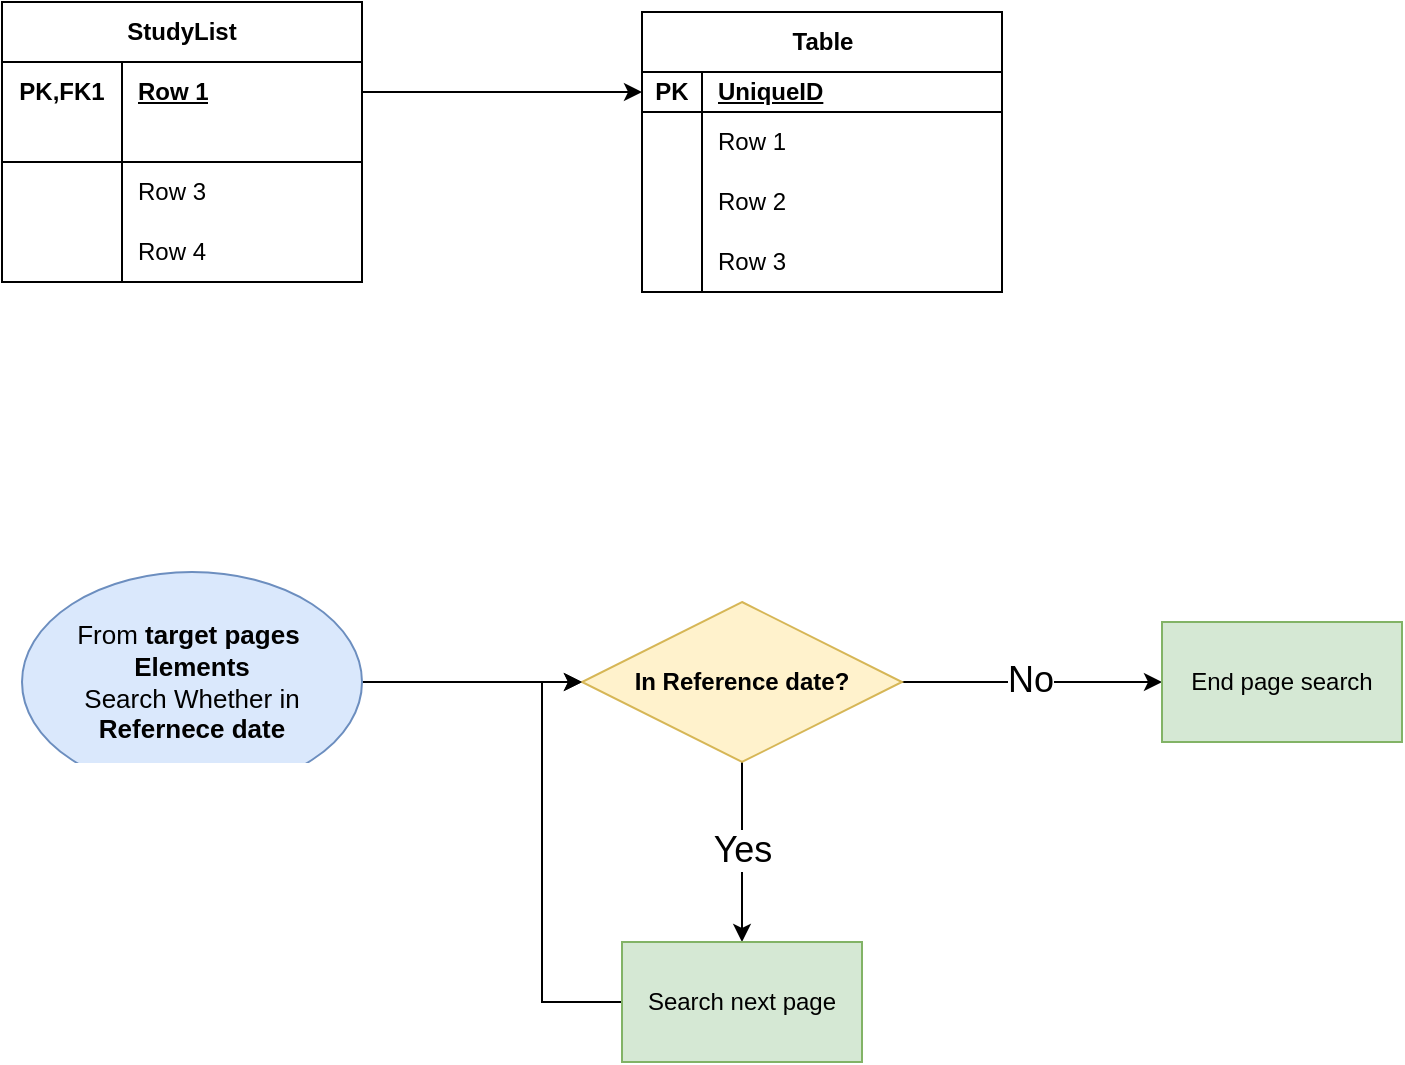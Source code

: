 <mxfile version="24.2.2" type="github">
  <diagram name="페이지-1" id="iTq08FwdrYarTpHiojYD">
    <mxGraphModel dx="3088" dy="780" grid="1" gridSize="10" guides="1" tooltips="1" connect="1" arrows="1" fold="1" page="1" pageScale="1" pageWidth="827" pageHeight="1169" math="0" shadow="0">
      <root>
        <mxCell id="0" />
        <mxCell id="1" parent="0" />
        <mxCell id="Q2ZMowQD-iI0OwTtWh_3-12" value="" style="edgeStyle=orthogonalEdgeStyle;rounded=0;orthogonalLoop=1;jettySize=auto;html=1;" parent="1" source="Q2ZMowQD-iI0OwTtWh_3-6" target="Q2ZMowQD-iI0OwTtWh_3-11" edge="1">
          <mxGeometry relative="1" as="geometry" />
        </mxCell>
        <mxCell id="Q2ZMowQD-iI0OwTtWh_3-6" value="&lt;span style=&quot;font-size: 13px;&quot;&gt;From &lt;b&gt;target pages&amp;nbsp;&lt;/b&gt;&lt;/span&gt;&lt;div&gt;&lt;span style=&quot;font-size: 13px;&quot;&gt;&lt;b&gt;Elements&lt;/b&gt;&lt;/span&gt;&lt;/div&gt;&lt;div&gt;&lt;span style=&quot;font-size: 13px;&quot;&gt;Search Whether in &lt;b&gt;Refernece date&lt;/b&gt;&lt;/span&gt;&lt;/div&gt;" style="ellipse;whiteSpace=wrap;html=1;fillColor=#dae8fc;strokeColor=#6c8ebf;" parent="1" vertex="1">
          <mxGeometry x="-840" y="465" width="170" height="110" as="geometry" />
        </mxCell>
        <mxCell id="Q2ZMowQD-iI0OwTtWh_3-14" value="" style="edgeStyle=orthogonalEdgeStyle;rounded=0;orthogonalLoop=1;jettySize=auto;html=1;" parent="1" source="Q2ZMowQD-iI0OwTtWh_3-11" target="Q2ZMowQD-iI0OwTtWh_3-13" edge="1">
          <mxGeometry relative="1" as="geometry">
            <Array as="points">
              <mxPoint x="-480" y="660" />
              <mxPoint x="-480" y="660" />
            </Array>
          </mxGeometry>
        </mxCell>
        <mxCell id="Q2ZMowQD-iI0OwTtWh_3-17" value="Yes" style="edgeLabel;html=1;align=center;verticalAlign=middle;resizable=0;points=[];fontSize=18;fontStyle=0" parent="Q2ZMowQD-iI0OwTtWh_3-14" vertex="1" connectable="0">
          <mxGeometry x="-0.02" relative="1" as="geometry">
            <mxPoint as="offset" />
          </mxGeometry>
        </mxCell>
        <mxCell id="Q2ZMowQD-iI0OwTtWh_3-16" value="" style="edgeStyle=orthogonalEdgeStyle;rounded=0;orthogonalLoop=1;jettySize=auto;html=1;" parent="1" source="Q2ZMowQD-iI0OwTtWh_3-11" target="Q2ZMowQD-iI0OwTtWh_3-15" edge="1">
          <mxGeometry relative="1" as="geometry" />
        </mxCell>
        <mxCell id="Q2ZMowQD-iI0OwTtWh_3-20" value="&lt;font style=&quot;font-size: 18px;&quot;&gt;No&lt;/font&gt;" style="edgeLabel;html=1;align=center;verticalAlign=middle;resizable=0;points=[];" parent="Q2ZMowQD-iI0OwTtWh_3-16" vertex="1" connectable="0">
          <mxGeometry x="-0.022" y="1" relative="1" as="geometry">
            <mxPoint as="offset" />
          </mxGeometry>
        </mxCell>
        <mxCell id="Q2ZMowQD-iI0OwTtWh_3-11" value="&lt;b&gt;In Reference date?&lt;/b&gt;" style="rhombus;whiteSpace=wrap;html=1;fillColor=#fff2cc;strokeColor=#d6b656;" parent="1" vertex="1">
          <mxGeometry x="-560" y="480" width="160" height="80" as="geometry" />
        </mxCell>
        <mxCell id="Q2ZMowQD-iI0OwTtWh_3-21" style="edgeStyle=orthogonalEdgeStyle;rounded=0;orthogonalLoop=1;jettySize=auto;html=1;exitX=0;exitY=0.5;exitDx=0;exitDy=0;entryX=0;entryY=0.5;entryDx=0;entryDy=0;" parent="1" source="Q2ZMowQD-iI0OwTtWh_3-13" target="Q2ZMowQD-iI0OwTtWh_3-11" edge="1">
          <mxGeometry relative="1" as="geometry">
            <mxPoint x="-570" y="510" as="targetPoint" />
          </mxGeometry>
        </mxCell>
        <mxCell id="Q2ZMowQD-iI0OwTtWh_3-13" value="Search next page" style="whiteSpace=wrap;html=1;fillColor=#d5e8d4;strokeColor=#82b366;" parent="1" vertex="1">
          <mxGeometry x="-540" y="650" width="120" height="60" as="geometry" />
        </mxCell>
        <mxCell id="Q2ZMowQD-iI0OwTtWh_3-15" value="End page search" style="whiteSpace=wrap;html=1;fillColor=#d5e8d4;strokeColor=#82b366;" parent="1" vertex="1">
          <mxGeometry x="-270" y="490" width="120" height="60" as="geometry" />
        </mxCell>
        <mxCell id="AE3iMMjKPJ8KNufCODTa-83" value="Table" style="shape=table;startSize=30;container=1;collapsible=1;childLayout=tableLayout;fixedRows=1;rowLines=0;fontStyle=1;align=center;resizeLast=1;html=1;" vertex="1" parent="1">
          <mxGeometry x="-530" y="185" width="180" height="140" as="geometry" />
        </mxCell>
        <mxCell id="AE3iMMjKPJ8KNufCODTa-84" value="" style="shape=tableRow;horizontal=0;startSize=0;swimlaneHead=0;swimlaneBody=0;fillColor=none;collapsible=0;dropTarget=0;points=[[0,0.5],[1,0.5]];portConstraint=eastwest;top=0;left=0;right=0;bottom=1;" vertex="1" parent="AE3iMMjKPJ8KNufCODTa-83">
          <mxGeometry y="30" width="180" height="20" as="geometry" />
        </mxCell>
        <mxCell id="AE3iMMjKPJ8KNufCODTa-85" value="PK" style="shape=partialRectangle;connectable=0;fillColor=none;top=0;left=0;bottom=0;right=0;fontStyle=1;overflow=hidden;whiteSpace=wrap;html=1;" vertex="1" parent="AE3iMMjKPJ8KNufCODTa-84">
          <mxGeometry width="30" height="20" as="geometry">
            <mxRectangle width="30" height="20" as="alternateBounds" />
          </mxGeometry>
        </mxCell>
        <mxCell id="AE3iMMjKPJ8KNufCODTa-86" value="UniqueID" style="shape=partialRectangle;connectable=0;fillColor=none;top=0;left=0;bottom=0;right=0;align=left;spacingLeft=6;fontStyle=5;overflow=hidden;whiteSpace=wrap;html=1;" vertex="1" parent="AE3iMMjKPJ8KNufCODTa-84">
          <mxGeometry x="30" width="150" height="20" as="geometry">
            <mxRectangle width="150" height="20" as="alternateBounds" />
          </mxGeometry>
        </mxCell>
        <mxCell id="AE3iMMjKPJ8KNufCODTa-87" value="" style="shape=tableRow;horizontal=0;startSize=0;swimlaneHead=0;swimlaneBody=0;fillColor=none;collapsible=0;dropTarget=0;points=[[0,0.5],[1,0.5]];portConstraint=eastwest;top=0;left=0;right=0;bottom=0;" vertex="1" parent="AE3iMMjKPJ8KNufCODTa-83">
          <mxGeometry y="50" width="180" height="30" as="geometry" />
        </mxCell>
        <mxCell id="AE3iMMjKPJ8KNufCODTa-88" value="" style="shape=partialRectangle;connectable=0;fillColor=none;top=0;left=0;bottom=0;right=0;editable=1;overflow=hidden;whiteSpace=wrap;html=1;" vertex="1" parent="AE3iMMjKPJ8KNufCODTa-87">
          <mxGeometry width="30" height="30" as="geometry">
            <mxRectangle width="30" height="30" as="alternateBounds" />
          </mxGeometry>
        </mxCell>
        <mxCell id="AE3iMMjKPJ8KNufCODTa-89" value="Row 1" style="shape=partialRectangle;connectable=0;fillColor=none;top=0;left=0;bottom=0;right=0;align=left;spacingLeft=6;overflow=hidden;whiteSpace=wrap;html=1;" vertex="1" parent="AE3iMMjKPJ8KNufCODTa-87">
          <mxGeometry x="30" width="150" height="30" as="geometry">
            <mxRectangle width="150" height="30" as="alternateBounds" />
          </mxGeometry>
        </mxCell>
        <mxCell id="AE3iMMjKPJ8KNufCODTa-90" value="" style="shape=tableRow;horizontal=0;startSize=0;swimlaneHead=0;swimlaneBody=0;fillColor=none;collapsible=0;dropTarget=0;points=[[0,0.5],[1,0.5]];portConstraint=eastwest;top=0;left=0;right=0;bottom=0;" vertex="1" parent="AE3iMMjKPJ8KNufCODTa-83">
          <mxGeometry y="80" width="180" height="30" as="geometry" />
        </mxCell>
        <mxCell id="AE3iMMjKPJ8KNufCODTa-91" value="" style="shape=partialRectangle;connectable=0;fillColor=none;top=0;left=0;bottom=0;right=0;editable=1;overflow=hidden;whiteSpace=wrap;html=1;" vertex="1" parent="AE3iMMjKPJ8KNufCODTa-90">
          <mxGeometry width="30" height="30" as="geometry">
            <mxRectangle width="30" height="30" as="alternateBounds" />
          </mxGeometry>
        </mxCell>
        <mxCell id="AE3iMMjKPJ8KNufCODTa-92" value="Row 2" style="shape=partialRectangle;connectable=0;fillColor=none;top=0;left=0;bottom=0;right=0;align=left;spacingLeft=6;overflow=hidden;whiteSpace=wrap;html=1;" vertex="1" parent="AE3iMMjKPJ8KNufCODTa-90">
          <mxGeometry x="30" width="150" height="30" as="geometry">
            <mxRectangle width="150" height="30" as="alternateBounds" />
          </mxGeometry>
        </mxCell>
        <mxCell id="AE3iMMjKPJ8KNufCODTa-93" value="" style="shape=tableRow;horizontal=0;startSize=0;swimlaneHead=0;swimlaneBody=0;fillColor=none;collapsible=0;dropTarget=0;points=[[0,0.5],[1,0.5]];portConstraint=eastwest;top=0;left=0;right=0;bottom=0;" vertex="1" parent="AE3iMMjKPJ8KNufCODTa-83">
          <mxGeometry y="110" width="180" height="30" as="geometry" />
        </mxCell>
        <mxCell id="AE3iMMjKPJ8KNufCODTa-94" value="" style="shape=partialRectangle;connectable=0;fillColor=none;top=0;left=0;bottom=0;right=0;editable=1;overflow=hidden;whiteSpace=wrap;html=1;" vertex="1" parent="AE3iMMjKPJ8KNufCODTa-93">
          <mxGeometry width="30" height="30" as="geometry">
            <mxRectangle width="30" height="30" as="alternateBounds" />
          </mxGeometry>
        </mxCell>
        <mxCell id="AE3iMMjKPJ8KNufCODTa-95" value="Row 3" style="shape=partialRectangle;connectable=0;fillColor=none;top=0;left=0;bottom=0;right=0;align=left;spacingLeft=6;overflow=hidden;whiteSpace=wrap;html=1;" vertex="1" parent="AE3iMMjKPJ8KNufCODTa-93">
          <mxGeometry x="30" width="150" height="30" as="geometry">
            <mxRectangle width="150" height="30" as="alternateBounds" />
          </mxGeometry>
        </mxCell>
        <mxCell id="AE3iMMjKPJ8KNufCODTa-96" style="edgeStyle=orthogonalEdgeStyle;rounded=0;orthogonalLoop=1;jettySize=auto;html=1;exitX=1;exitY=0.5;exitDx=0;exitDy=0;entryX=0;entryY=0.5;entryDx=0;entryDy=0;" edge="1" parent="1" source="AE3iMMjKPJ8KNufCODTa-44" target="AE3iMMjKPJ8KNufCODTa-84">
          <mxGeometry relative="1" as="geometry" />
        </mxCell>
        <mxCell id="AE3iMMjKPJ8KNufCODTa-43" value="StudyList" style="shape=table;startSize=30;container=1;collapsible=1;childLayout=tableLayout;fixedRows=1;rowLines=0;fontStyle=1;align=center;resizeLast=1;html=1;whiteSpace=wrap;" vertex="1" parent="1">
          <mxGeometry x="-850" y="180" width="180" height="140" as="geometry">
            <mxRectangle x="-827" y="180" width="70" height="30" as="alternateBounds" />
          </mxGeometry>
        </mxCell>
        <mxCell id="AE3iMMjKPJ8KNufCODTa-44" value="" style="shape=tableRow;horizontal=0;startSize=0;swimlaneHead=0;swimlaneBody=0;fillColor=none;collapsible=0;dropTarget=0;points=[[0,0.5],[1,0.5]];portConstraint=eastwest;top=0;left=0;right=0;bottom=0;html=1;" vertex="1" parent="AE3iMMjKPJ8KNufCODTa-43">
          <mxGeometry y="30" width="180" height="30" as="geometry" />
        </mxCell>
        <mxCell id="AE3iMMjKPJ8KNufCODTa-45" value="PK,FK1" style="shape=partialRectangle;connectable=0;fillColor=none;top=0;left=0;bottom=0;right=0;fontStyle=1;overflow=hidden;html=1;whiteSpace=wrap;" vertex="1" parent="AE3iMMjKPJ8KNufCODTa-44">
          <mxGeometry width="60" height="30" as="geometry">
            <mxRectangle width="60" height="30" as="alternateBounds" />
          </mxGeometry>
        </mxCell>
        <mxCell id="AE3iMMjKPJ8KNufCODTa-46" value="Row 1" style="shape=partialRectangle;connectable=0;fillColor=none;top=0;left=0;bottom=0;right=0;align=left;spacingLeft=6;fontStyle=5;overflow=hidden;html=1;whiteSpace=wrap;" vertex="1" parent="AE3iMMjKPJ8KNufCODTa-44">
          <mxGeometry x="60" width="120" height="30" as="geometry">
            <mxRectangle width="120" height="30" as="alternateBounds" />
          </mxGeometry>
        </mxCell>
        <mxCell id="AE3iMMjKPJ8KNufCODTa-47" value="" style="shape=tableRow;horizontal=0;startSize=0;swimlaneHead=0;swimlaneBody=0;fillColor=none;collapsible=0;dropTarget=0;points=[[0,0.5],[1,0.5]];portConstraint=eastwest;top=0;left=0;right=0;bottom=1;html=1;" vertex="1" parent="AE3iMMjKPJ8KNufCODTa-43">
          <mxGeometry y="60" width="180" height="20" as="geometry" />
        </mxCell>
        <mxCell id="AE3iMMjKPJ8KNufCODTa-48" value="" style="shape=partialRectangle;connectable=0;fillColor=none;top=0;left=0;bottom=0;right=0;fontStyle=1;overflow=hidden;html=1;whiteSpace=wrap;" vertex="1" parent="AE3iMMjKPJ8KNufCODTa-47">
          <mxGeometry width="60" height="20" as="geometry">
            <mxRectangle width="60" height="20" as="alternateBounds" />
          </mxGeometry>
        </mxCell>
        <mxCell id="AE3iMMjKPJ8KNufCODTa-49" value="" style="shape=partialRectangle;connectable=0;fillColor=none;top=0;left=0;bottom=0;right=0;align=left;spacingLeft=6;fontStyle=5;overflow=hidden;html=1;whiteSpace=wrap;" vertex="1" parent="AE3iMMjKPJ8KNufCODTa-47">
          <mxGeometry x="60" width="120" height="20" as="geometry">
            <mxRectangle width="120" height="20" as="alternateBounds" />
          </mxGeometry>
        </mxCell>
        <mxCell id="AE3iMMjKPJ8KNufCODTa-50" value="" style="shape=tableRow;horizontal=0;startSize=0;swimlaneHead=0;swimlaneBody=0;fillColor=none;collapsible=0;dropTarget=0;points=[[0,0.5],[1,0.5]];portConstraint=eastwest;top=0;left=0;right=0;bottom=0;html=1;" vertex="1" parent="AE3iMMjKPJ8KNufCODTa-43">
          <mxGeometry y="80" width="180" height="30" as="geometry" />
        </mxCell>
        <mxCell id="AE3iMMjKPJ8KNufCODTa-51" value="" style="shape=partialRectangle;connectable=0;fillColor=none;top=0;left=0;bottom=0;right=0;editable=1;overflow=hidden;html=1;whiteSpace=wrap;" vertex="1" parent="AE3iMMjKPJ8KNufCODTa-50">
          <mxGeometry width="60" height="30" as="geometry">
            <mxRectangle width="60" height="30" as="alternateBounds" />
          </mxGeometry>
        </mxCell>
        <mxCell id="AE3iMMjKPJ8KNufCODTa-52" value="Row 3" style="shape=partialRectangle;connectable=0;fillColor=none;top=0;left=0;bottom=0;right=0;align=left;spacingLeft=6;overflow=hidden;html=1;whiteSpace=wrap;" vertex="1" parent="AE3iMMjKPJ8KNufCODTa-50">
          <mxGeometry x="60" width="120" height="30" as="geometry">
            <mxRectangle width="120" height="30" as="alternateBounds" />
          </mxGeometry>
        </mxCell>
        <mxCell id="AE3iMMjKPJ8KNufCODTa-53" value="" style="shape=tableRow;horizontal=0;startSize=0;swimlaneHead=0;swimlaneBody=0;fillColor=none;collapsible=0;dropTarget=0;points=[[0,0.5],[1,0.5]];portConstraint=eastwest;top=0;left=0;right=0;bottom=0;html=1;" vertex="1" parent="AE3iMMjKPJ8KNufCODTa-43">
          <mxGeometry y="110" width="180" height="30" as="geometry" />
        </mxCell>
        <mxCell id="AE3iMMjKPJ8KNufCODTa-54" value="" style="shape=partialRectangle;connectable=0;fillColor=none;top=0;left=0;bottom=0;right=0;editable=1;overflow=hidden;html=1;whiteSpace=wrap;" vertex="1" parent="AE3iMMjKPJ8KNufCODTa-53">
          <mxGeometry width="60" height="30" as="geometry">
            <mxRectangle width="60" height="30" as="alternateBounds" />
          </mxGeometry>
        </mxCell>
        <mxCell id="AE3iMMjKPJ8KNufCODTa-55" value="Row 4" style="shape=partialRectangle;connectable=0;fillColor=none;top=0;left=0;bottom=0;right=0;align=left;spacingLeft=6;overflow=hidden;html=1;whiteSpace=wrap;" vertex="1" parent="AE3iMMjKPJ8KNufCODTa-53">
          <mxGeometry x="60" width="120" height="30" as="geometry">
            <mxRectangle width="120" height="30" as="alternateBounds" />
          </mxGeometry>
        </mxCell>
      </root>
    </mxGraphModel>
  </diagram>
</mxfile>

